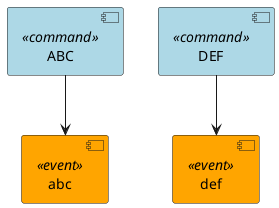 @startuml
skinparam component {
	backgroundColor<<event>> Orange
	backgroundColor<<command>> LightBlue
	backgroundColor<<external>> Pink
	backgroundColor<<document>> Green
}
component C0 <<command>> [
ABC
]
component C1 <<event>> [
abc
]
C0 --> C1
component C2 <<command>> [
DEF
]
C0 -[hidden]right-> C2
component C3 <<event>> [
def
]
C2 --> C3
@enduml
